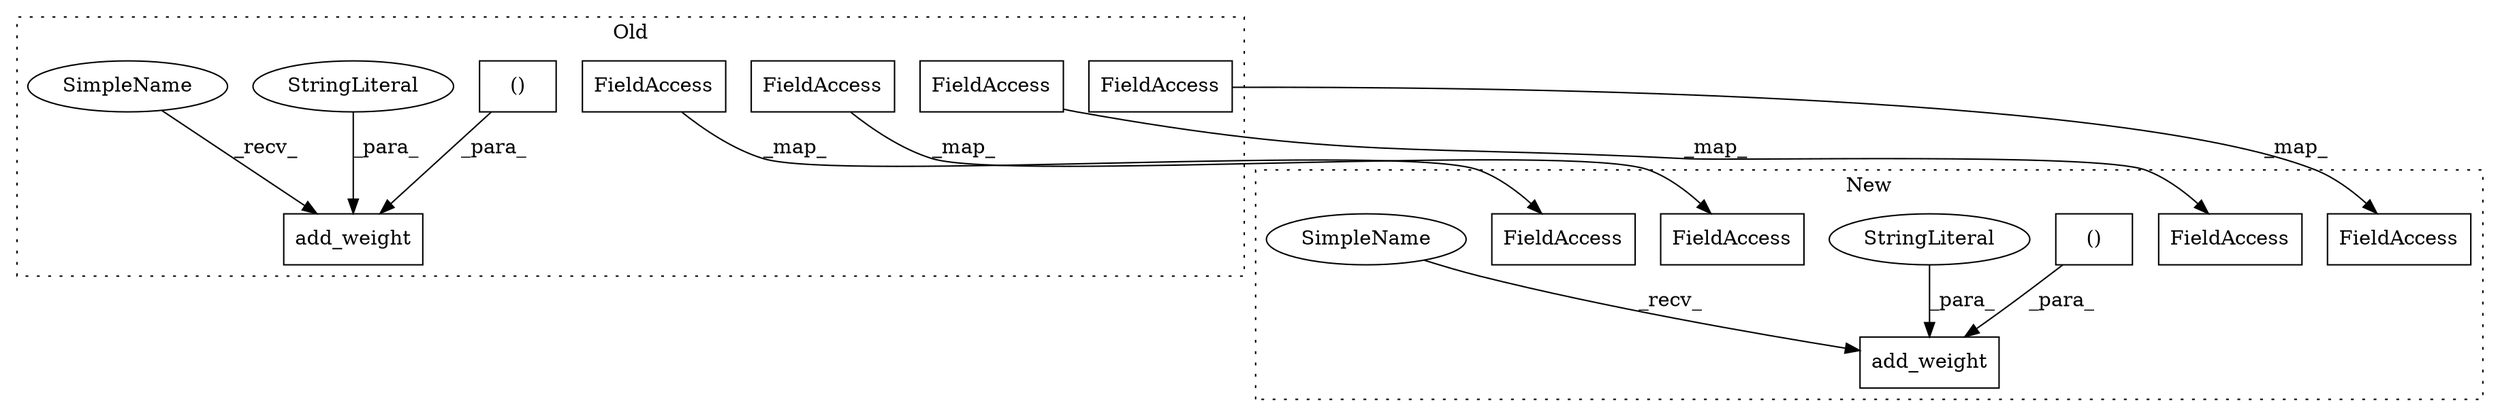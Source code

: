 digraph G {
subgraph cluster0 {
1 [label="add_weight" a="32" s="9845,9955" l="16,1" shape="box"];
4 [label="FieldAccess" a="22" s="9688" l="12" shape="box"];
6 [label="FieldAccess" a="22" s="9570" l="6" shape="box"];
8 [label="()" a="106" s="9861" l="33" shape="box"];
9 [label="StringLiteral" a="45" s="9896" l="6" shape="ellipse"];
11 [label="FieldAccess" a="22" s="9443" l="15" shape="box"];
14 [label="FieldAccess" a="22" s="9631" l="9" shape="box"];
15 [label="SimpleName" a="42" s="9840" l="4" shape="ellipse"];
label = "Old";
style="dotted";
}
subgraph cluster1 {
2 [label="add_weight" a="32" s="3246,3393" l="18,1" shape="box"];
3 [label="FieldAccess" a="22" s="2474" l="11" shape="box"];
5 [label="FieldAccess" a="22" s="2632" l="17" shape="box"];
7 [label="()" a="106" s="3264" l="34" shape="box"];
10 [label="StringLiteral" a="45" s="3300" l="16" shape="ellipse"];
12 [label="FieldAccess" a="22" s="2375" l="15" shape="box"];
13 [label="FieldAccess" a="22" s="2767" l="21" shape="box"];
16 [label="SimpleName" a="42" s="3241" l="4" shape="ellipse"];
label = "New";
style="dotted";
}
4 -> 3 [label="_map_"];
6 -> 5 [label="_map_"];
7 -> 2 [label="_para_"];
8 -> 1 [label="_para_"];
9 -> 1 [label="_para_"];
10 -> 2 [label="_para_"];
11 -> 12 [label="_map_"];
14 -> 13 [label="_map_"];
15 -> 1 [label="_recv_"];
16 -> 2 [label="_recv_"];
}